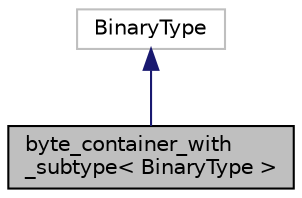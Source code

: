 digraph "byte_container_with_subtype&lt; BinaryType &gt;"
{
 // LATEX_PDF_SIZE
  edge [fontname="Helvetica",fontsize="10",labelfontname="Helvetica",labelfontsize="10"];
  node [fontname="Helvetica",fontsize="10",shape=record];
  Node1 [label="byte_container_with\l_subtype\< BinaryType \>",height=0.2,width=0.4,color="black", fillcolor="grey75", style="filled", fontcolor="black",tooltip="an internal type for a backed binary type"];
  Node2 -> Node1 [dir="back",color="midnightblue",fontsize="10",style="solid",fontname="Helvetica"];
  Node2 [label="BinaryType",height=0.2,width=0.4,color="grey75", fillcolor="white", style="filled",tooltip=" "];
}
